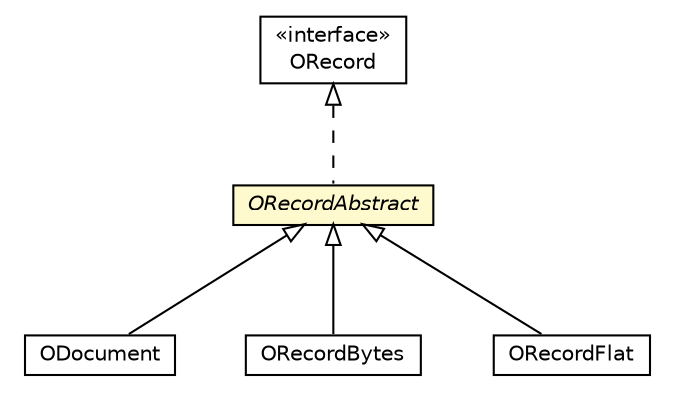 #!/usr/local/bin/dot
#
# Class diagram 
# Generated by UMLGraph version R5_6-24-gf6e263 (http://www.umlgraph.org/)
#

digraph G {
	edge [fontname="Helvetica",fontsize=10,labelfontname="Helvetica",labelfontsize=10];
	node [fontname="Helvetica",fontsize=10,shape=plaintext];
	nodesep=0.25;
	ranksep=0.5;
	// com.orientechnologies.orient.core.record.ORecordAbstract
	c5271933 [label=<<table title="com.orientechnologies.orient.core.record.ORecordAbstract" border="0" cellborder="1" cellspacing="0" cellpadding="2" port="p" bgcolor="lemonChiffon" href="./ORecordAbstract.html">
		<tr><td><table border="0" cellspacing="0" cellpadding="1">
<tr><td align="center" balign="center"><font face="Helvetica-Oblique"> ORecordAbstract </font></td></tr>
		</table></td></tr>
		</table>>, URL="./ORecordAbstract.html", fontname="Helvetica", fontcolor="black", fontsize=10.0];
	// com.orientechnologies.orient.core.record.ORecord
	c5271937 [label=<<table title="com.orientechnologies.orient.core.record.ORecord" border="0" cellborder="1" cellspacing="0" cellpadding="2" port="p" href="./ORecord.html">
		<tr><td><table border="0" cellspacing="0" cellpadding="1">
<tr><td align="center" balign="center"> &#171;interface&#187; </td></tr>
<tr><td align="center" balign="center"> ORecord </td></tr>
		</table></td></tr>
		</table>>, URL="./ORecord.html", fontname="Helvetica", fontcolor="black", fontsize=10.0];
	// com.orientechnologies.orient.core.record.impl.ODocument
	c5271941 [label=<<table title="com.orientechnologies.orient.core.record.impl.ODocument" border="0" cellborder="1" cellspacing="0" cellpadding="2" port="p" href="./impl/ODocument.html">
		<tr><td><table border="0" cellspacing="0" cellpadding="1">
<tr><td align="center" balign="center"> ODocument </td></tr>
		</table></td></tr>
		</table>>, URL="./impl/ODocument.html", fontname="Helvetica", fontcolor="black", fontsize=10.0];
	// com.orientechnologies.orient.core.record.impl.ORecordBytes
	c5271948 [label=<<table title="com.orientechnologies.orient.core.record.impl.ORecordBytes" border="0" cellborder="1" cellspacing="0" cellpadding="2" port="p" href="./impl/ORecordBytes.html">
		<tr><td><table border="0" cellspacing="0" cellpadding="1">
<tr><td align="center" balign="center"> ORecordBytes </td></tr>
		</table></td></tr>
		</table>>, URL="./impl/ORecordBytes.html", fontname="Helvetica", fontcolor="black", fontsize=10.0];
	// com.orientechnologies.orient.core.record.impl.ORecordFlat
	c5271957 [label=<<table title="com.orientechnologies.orient.core.record.impl.ORecordFlat" border="0" cellborder="1" cellspacing="0" cellpadding="2" port="p" href="./impl/ORecordFlat.html">
		<tr><td><table border="0" cellspacing="0" cellpadding="1">
<tr><td align="center" balign="center"> ORecordFlat </td></tr>
		</table></td></tr>
		</table>>, URL="./impl/ORecordFlat.html", fontname="Helvetica", fontcolor="black", fontsize=10.0];
	//com.orientechnologies.orient.core.record.ORecordAbstract implements com.orientechnologies.orient.core.record.ORecord
	c5271937:p -> c5271933:p [dir=back,arrowtail=empty,style=dashed];
	//com.orientechnologies.orient.core.record.impl.ODocument extends com.orientechnologies.orient.core.record.ORecordAbstract
	c5271933:p -> c5271941:p [dir=back,arrowtail=empty];
	//com.orientechnologies.orient.core.record.impl.ORecordBytes extends com.orientechnologies.orient.core.record.ORecordAbstract
	c5271933:p -> c5271948:p [dir=back,arrowtail=empty];
	//com.orientechnologies.orient.core.record.impl.ORecordFlat extends com.orientechnologies.orient.core.record.ORecordAbstract
	c5271933:p -> c5271957:p [dir=back,arrowtail=empty];
}

